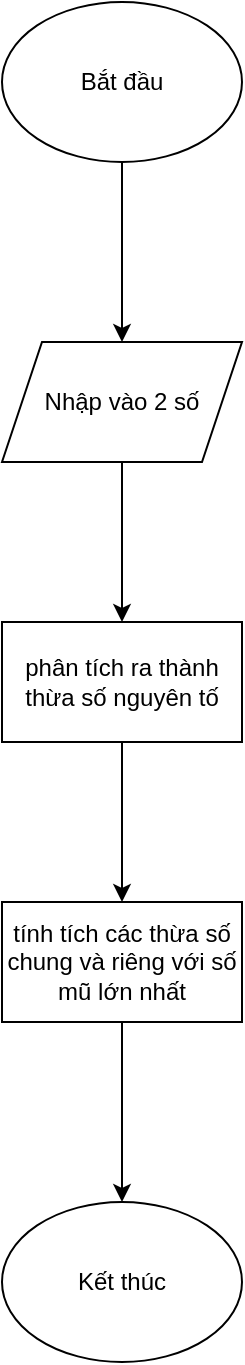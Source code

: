<mxfile version="24.8.6">
  <diagram name="Trang-1" id="SlxgpSN0aCg1XFBn1eMA">
    <mxGraphModel dx="1221" dy="759" grid="1" gridSize="10" guides="1" tooltips="1" connect="1" arrows="1" fold="1" page="1" pageScale="1" pageWidth="827" pageHeight="1169" math="0" shadow="0">
      <root>
        <mxCell id="0" />
        <mxCell id="1" parent="0" />
        <mxCell id="YFD0a10Cm7yKAEeoTMLP-156" value="" style="edgeStyle=orthogonalEdgeStyle;rounded=0;orthogonalLoop=1;jettySize=auto;html=1;" edge="1" parent="1" source="MV8QcyovtJdkSrtCROXG-2" target="YFD0a10Cm7yKAEeoTMLP-155">
          <mxGeometry relative="1" as="geometry" />
        </mxCell>
        <mxCell id="MV8QcyovtJdkSrtCROXG-2" value="Bắt đầu" style="ellipse;whiteSpace=wrap;html=1;" parent="1" vertex="1">
          <mxGeometry x="330" y="30" width="120" height="80" as="geometry" />
        </mxCell>
        <mxCell id="YFD0a10Cm7yKAEeoTMLP-158" value="" style="edgeStyle=orthogonalEdgeStyle;rounded=0;orthogonalLoop=1;jettySize=auto;html=1;" edge="1" parent="1" source="YFD0a10Cm7yKAEeoTMLP-155" target="YFD0a10Cm7yKAEeoTMLP-157">
          <mxGeometry relative="1" as="geometry" />
        </mxCell>
        <mxCell id="YFD0a10Cm7yKAEeoTMLP-155" value="Nhập vào 2 số" style="shape=parallelogram;perimeter=parallelogramPerimeter;whiteSpace=wrap;html=1;fixedSize=1;" vertex="1" parent="1">
          <mxGeometry x="330" y="200" width="120" height="60" as="geometry" />
        </mxCell>
        <mxCell id="YFD0a10Cm7yKAEeoTMLP-160" value="" style="edgeStyle=orthogonalEdgeStyle;rounded=0;orthogonalLoop=1;jettySize=auto;html=1;" edge="1" parent="1" source="YFD0a10Cm7yKAEeoTMLP-157" target="YFD0a10Cm7yKAEeoTMLP-159">
          <mxGeometry relative="1" as="geometry" />
        </mxCell>
        <mxCell id="YFD0a10Cm7yKAEeoTMLP-157" value="phân tích ra thành thừa số nguyên tố" style="whiteSpace=wrap;html=1;" vertex="1" parent="1">
          <mxGeometry x="330" y="340" width="120" height="60" as="geometry" />
        </mxCell>
        <mxCell id="YFD0a10Cm7yKAEeoTMLP-162" style="edgeStyle=orthogonalEdgeStyle;rounded=0;orthogonalLoop=1;jettySize=auto;html=1;entryX=0.5;entryY=0;entryDx=0;entryDy=0;" edge="1" parent="1" source="YFD0a10Cm7yKAEeoTMLP-159" target="YFD0a10Cm7yKAEeoTMLP-161">
          <mxGeometry relative="1" as="geometry" />
        </mxCell>
        <mxCell id="YFD0a10Cm7yKAEeoTMLP-159" value="tính tích các thừa số chung và riêng với số mũ lớn nhất" style="whiteSpace=wrap;html=1;" vertex="1" parent="1">
          <mxGeometry x="330" y="480" width="120" height="60" as="geometry" />
        </mxCell>
        <mxCell id="YFD0a10Cm7yKAEeoTMLP-161" value="Kết thúc" style="ellipse;whiteSpace=wrap;html=1;" vertex="1" parent="1">
          <mxGeometry x="330" y="630" width="120" height="80" as="geometry" />
        </mxCell>
      </root>
    </mxGraphModel>
  </diagram>
</mxfile>
